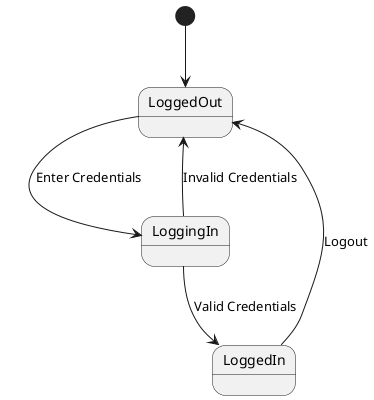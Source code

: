 @startuml
[*] --> LoggedOut
LoggedOut --> LoggingIn : Enter Credentials
LoggingIn --> LoggedIn : Valid Credentials
LoggingIn --> LoggedOut : Invalid Credentials
LoggedIn --> LoggedOut : Logout
@enduml
